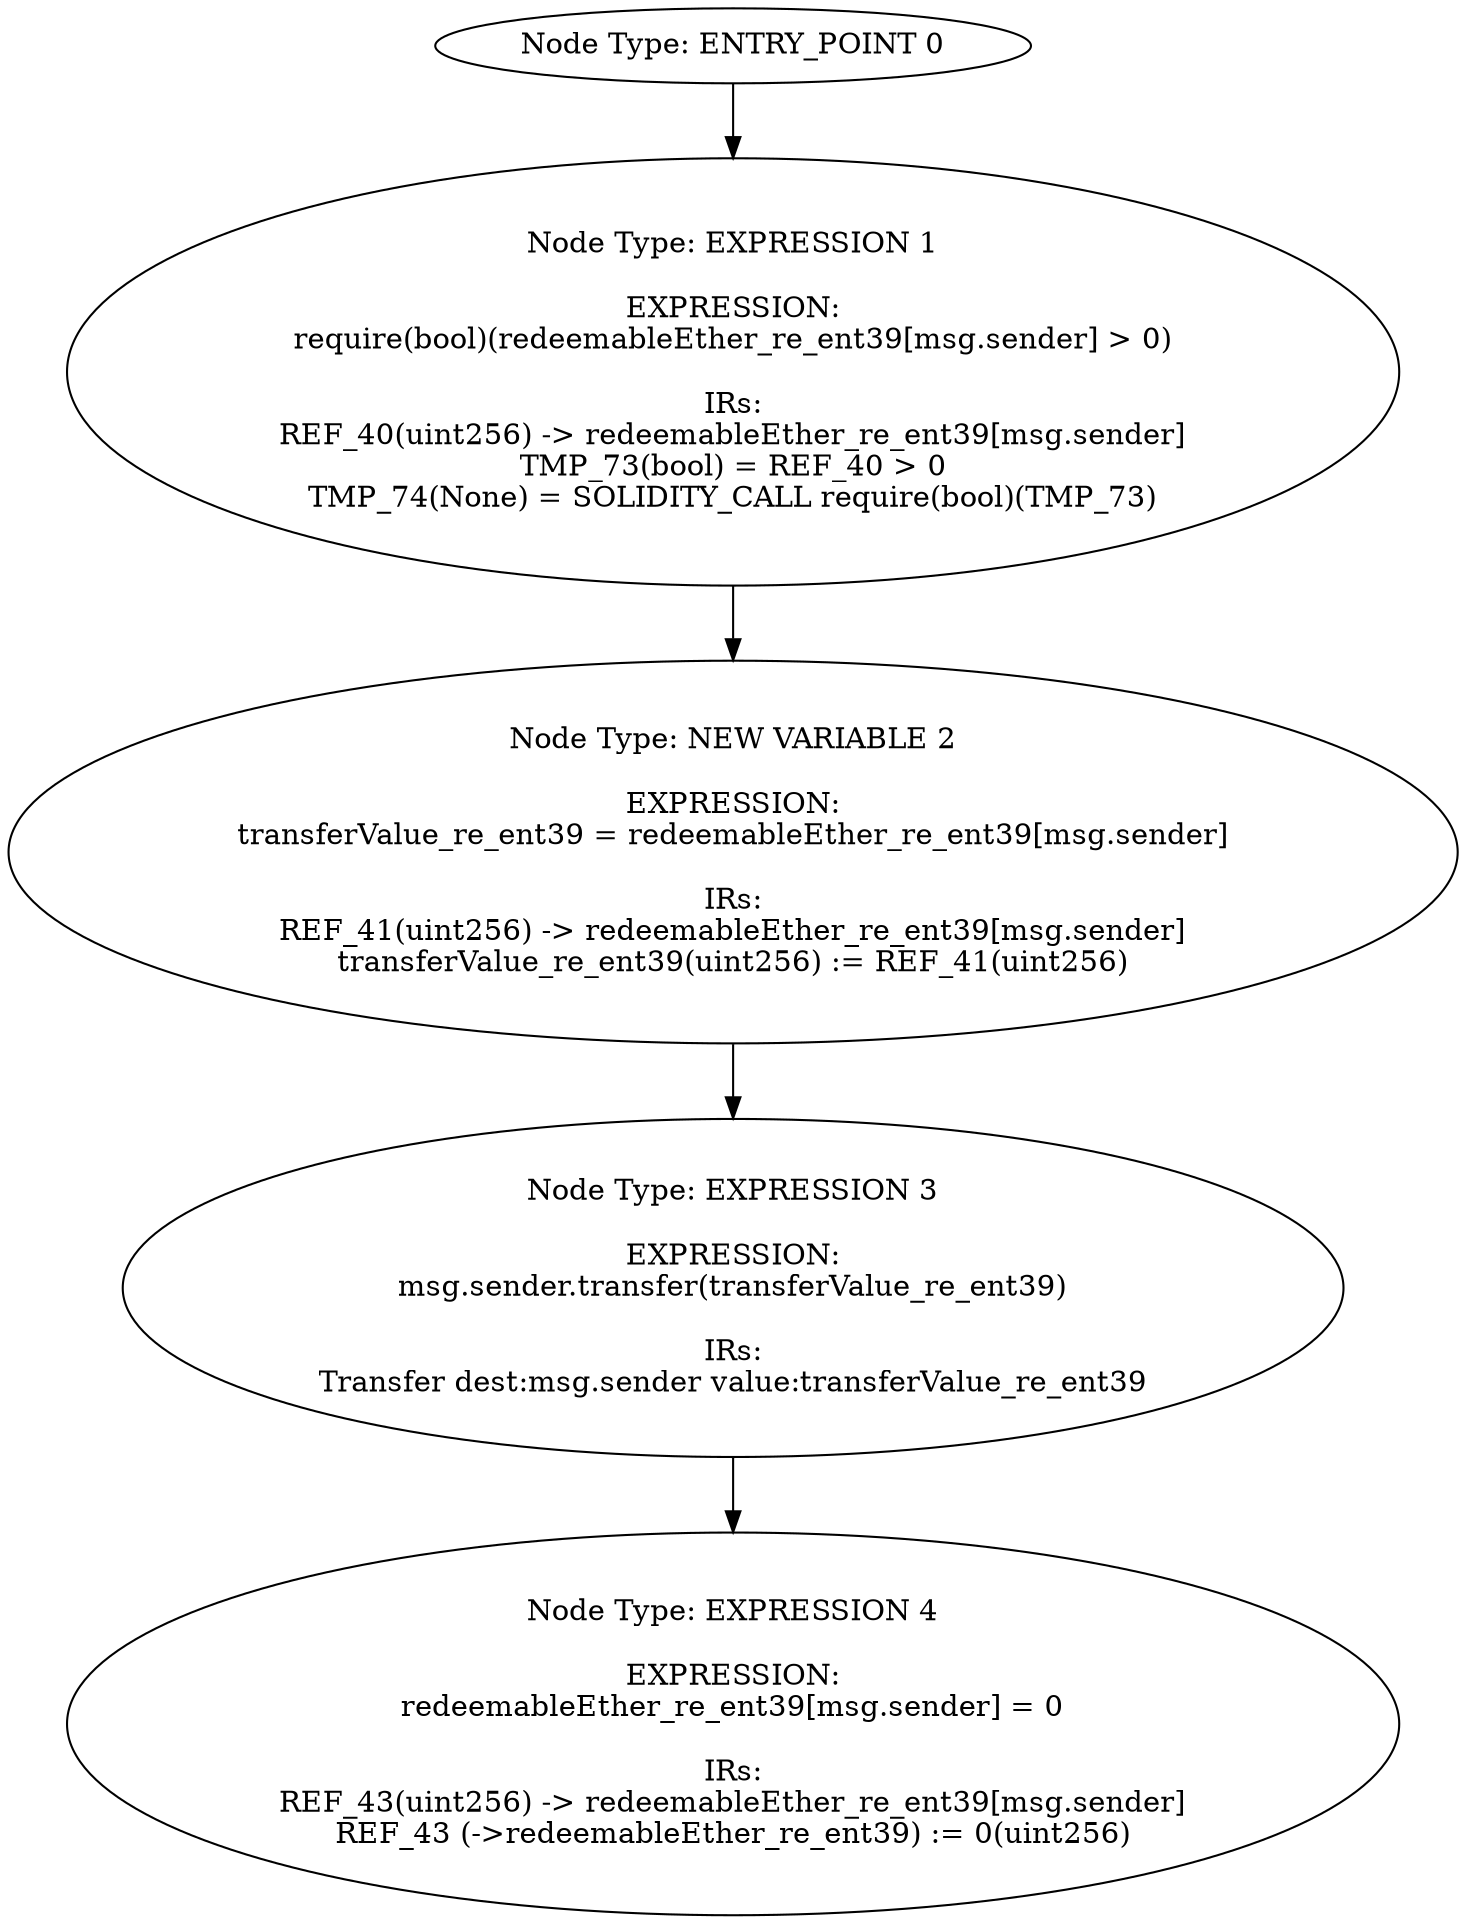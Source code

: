 digraph{
0[label="Node Type: ENTRY_POINT 0
"];
0->1;
1[label="Node Type: EXPRESSION 1

EXPRESSION:
require(bool)(redeemableEther_re_ent39[msg.sender] > 0)

IRs:
REF_40(uint256) -> redeemableEther_re_ent39[msg.sender]
TMP_73(bool) = REF_40 > 0
TMP_74(None) = SOLIDITY_CALL require(bool)(TMP_73)"];
1->2;
2[label="Node Type: NEW VARIABLE 2

EXPRESSION:
transferValue_re_ent39 = redeemableEther_re_ent39[msg.sender]

IRs:
REF_41(uint256) -> redeemableEther_re_ent39[msg.sender]
transferValue_re_ent39(uint256) := REF_41(uint256)"];
2->3;
3[label="Node Type: EXPRESSION 3

EXPRESSION:
msg.sender.transfer(transferValue_re_ent39)

IRs:
Transfer dest:msg.sender value:transferValue_re_ent39"];
3->4;
4[label="Node Type: EXPRESSION 4

EXPRESSION:
redeemableEther_re_ent39[msg.sender] = 0

IRs:
REF_43(uint256) -> redeemableEther_re_ent39[msg.sender]
REF_43 (->redeemableEther_re_ent39) := 0(uint256)"];
}
